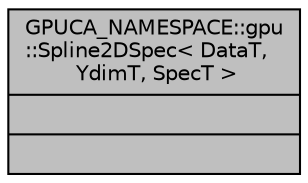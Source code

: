 digraph "GPUCA_NAMESPACE::gpu::Spline2DSpec&lt; DataT, YdimT, SpecT &gt;"
{
 // INTERACTIVE_SVG=YES
  bgcolor="transparent";
  edge [fontname="Helvetica",fontsize="10",labelfontname="Helvetica",labelfontsize="10"];
  node [fontname="Helvetica",fontsize="10",shape=record];
  Node7 [label="{GPUCA_NAMESPACE::gpu\l::Spline2DSpec\< DataT,\l YdimT, SpecT \>\n||}",height=0.2,width=0.4,color="black", fillcolor="grey75", style="filled", fontcolor="black"];
}
